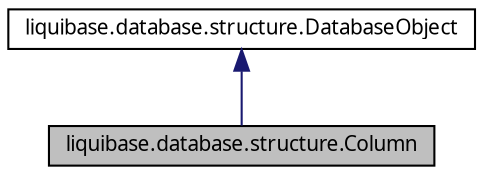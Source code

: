 digraph G
{
  edge [fontname="FreeSans.ttf",fontsize=10,labelfontname="FreeSans.ttf",labelfontsize=10];
  node [fontname="FreeSans.ttf",fontsize=10,shape=record];
  Node1 [label="liquibase.database.structure.Column",height=0.2,width=0.4,color="black", fillcolor="grey75", style="filled" fontcolor="black"];
  Node2 -> Node1 [dir=back,color="midnightblue",fontsize=10,style="solid",fontname="FreeSans.ttf"];
  Node2 [label="liquibase.database.structure.DatabaseObject",height=0.2,width=0.4,color="black", fillcolor="white", style="filled",URL="$interfaceliquibase_1_1database_1_1structure_1_1_database_object.html"];
}
